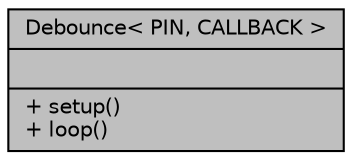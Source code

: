 digraph "Debounce&lt; PIN, CALLBACK &gt;"
{
  edge [fontname="Helvetica",fontsize="10",labelfontname="Helvetica",labelfontsize="10"];
  node [fontname="Helvetica",fontsize="10",shape=record];
  Node1 [label="{Debounce\< PIN, CALLBACK \>\n||+ setup()\l+ loop()\l}",height=0.2,width=0.4,color="black", fillcolor="grey75", style="filled", fontcolor="black"];
}
